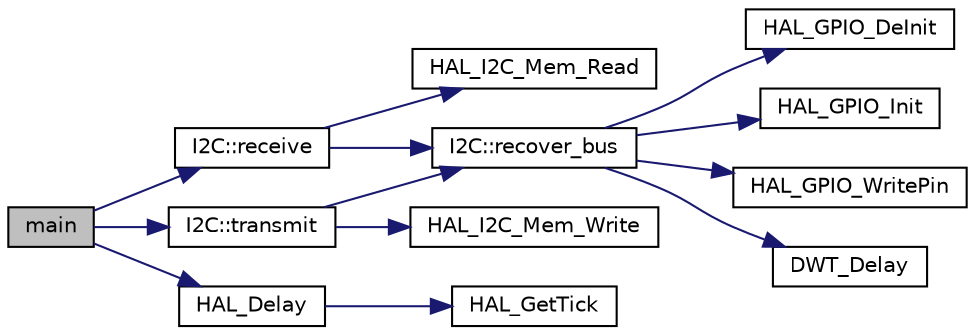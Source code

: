 digraph "main"
{
  edge [fontname="Helvetica",fontsize="10",labelfontname="Helvetica",labelfontsize="10"];
  node [fontname="Helvetica",fontsize="10",shape=record];
  rankdir="LR";
  Node0 [label="main",height=0.2,width=0.4,color="black", fillcolor="grey75", style="filled", fontcolor="black"];
  Node0 -> Node1 [color="midnightblue",fontsize="10",style="solid",fontname="Helvetica"];
  Node1 [label="I2C::receive",height=0.2,width=0.4,color="black", fillcolor="white", style="filled",URL="$class_i2_c.html#a687c0929c22d41e5b4428d24e1208f51"];
  Node1 -> Node2 [color="midnightblue",fontsize="10",style="solid",fontname="Helvetica"];
  Node2 [label="HAL_I2C_Mem_Read",height=0.2,width=0.4,color="black", fillcolor="white", style="filled",URL="$group___i2_c___exported___functions___group2.html#ga7b593a1b85bd989dd002ee209eae4ad2"];
  Node1 -> Node3 [color="midnightblue",fontsize="10",style="solid",fontname="Helvetica"];
  Node3 [label="I2C::recover_bus",height=0.2,width=0.4,color="black", fillcolor="white", style="filled",URL="$class_i2_c.html#a11722e4027650574e7d74ee9b5509097"];
  Node3 -> Node4 [color="midnightblue",fontsize="10",style="solid",fontname="Helvetica"];
  Node4 [label="HAL_GPIO_DeInit",height=0.2,width=0.4,color="black", fillcolor="white", style="filled",URL="$group___g_p_i_o___exported___functions___group1.html#gafe9c756b5aa18961032a3f8aa572959b"];
  Node3 -> Node5 [color="midnightblue",fontsize="10",style="solid",fontname="Helvetica"];
  Node5 [label="HAL_GPIO_Init",height=0.2,width=0.4,color="black", fillcolor="white", style="filled",URL="$group___g_p_i_o___exported___functions___group1.html#ga41bda93b6dd639e4905fdb1454eff98e"];
  Node3 -> Node6 [color="midnightblue",fontsize="10",style="solid",fontname="Helvetica"];
  Node6 [label="HAL_GPIO_WritePin",height=0.2,width=0.4,color="black", fillcolor="white", style="filled",URL="$group___g_p_i_o___exported___functions___group2.html#gaf4b97bdf533a02f51ef696d43b6da5c4"];
  Node3 -> Node7 [color="midnightblue",fontsize="10",style="solid",fontname="Helvetica"];
  Node7 [label="DWT_Delay",height=0.2,width=0.4,color="black", fillcolor="white", style="filled",URL="$delay_8h.html#ac2a53b2530a71f3e19b29343d2566c14",tooltip="Delay routine itself. "];
  Node0 -> Node8 [color="midnightblue",fontsize="10",style="solid",fontname="Helvetica"];
  Node8 [label="I2C::transmit",height=0.2,width=0.4,color="black", fillcolor="white", style="filled",URL="$class_i2_c.html#a329bd3c0d083593f1dd72525ec75d713"];
  Node8 -> Node9 [color="midnightblue",fontsize="10",style="solid",fontname="Helvetica"];
  Node9 [label="HAL_I2C_Mem_Write",height=0.2,width=0.4,color="black", fillcolor="white", style="filled",URL="$group___i2_c___exported___functions___group2.html#ga33e725a824eb672f9f999d9d5ce088fb"];
  Node8 -> Node3 [color="midnightblue",fontsize="10",style="solid",fontname="Helvetica"];
  Node0 -> Node10 [color="midnightblue",fontsize="10",style="solid",fontname="Helvetica"];
  Node10 [label="HAL_Delay",height=0.2,width=0.4,color="black", fillcolor="white", style="filled",URL="$group___h_a_l___exported___functions___group2.html#gaef87d3fec667bb34c418f5687e8204c1",tooltip="This function provides accurate delay (in milliseconds) based on variable incremented. "];
  Node10 -> Node11 [color="midnightblue",fontsize="10",style="solid",fontname="Helvetica"];
  Node11 [label="HAL_GetTick",height=0.2,width=0.4,color="black", fillcolor="white", style="filled",URL="$group___h_a_l___exported___functions___group2.html#gac9b3a85a73735ac840d0dcb59bc0fdd6",tooltip="Provides a tick value in millisecond. "];
}
